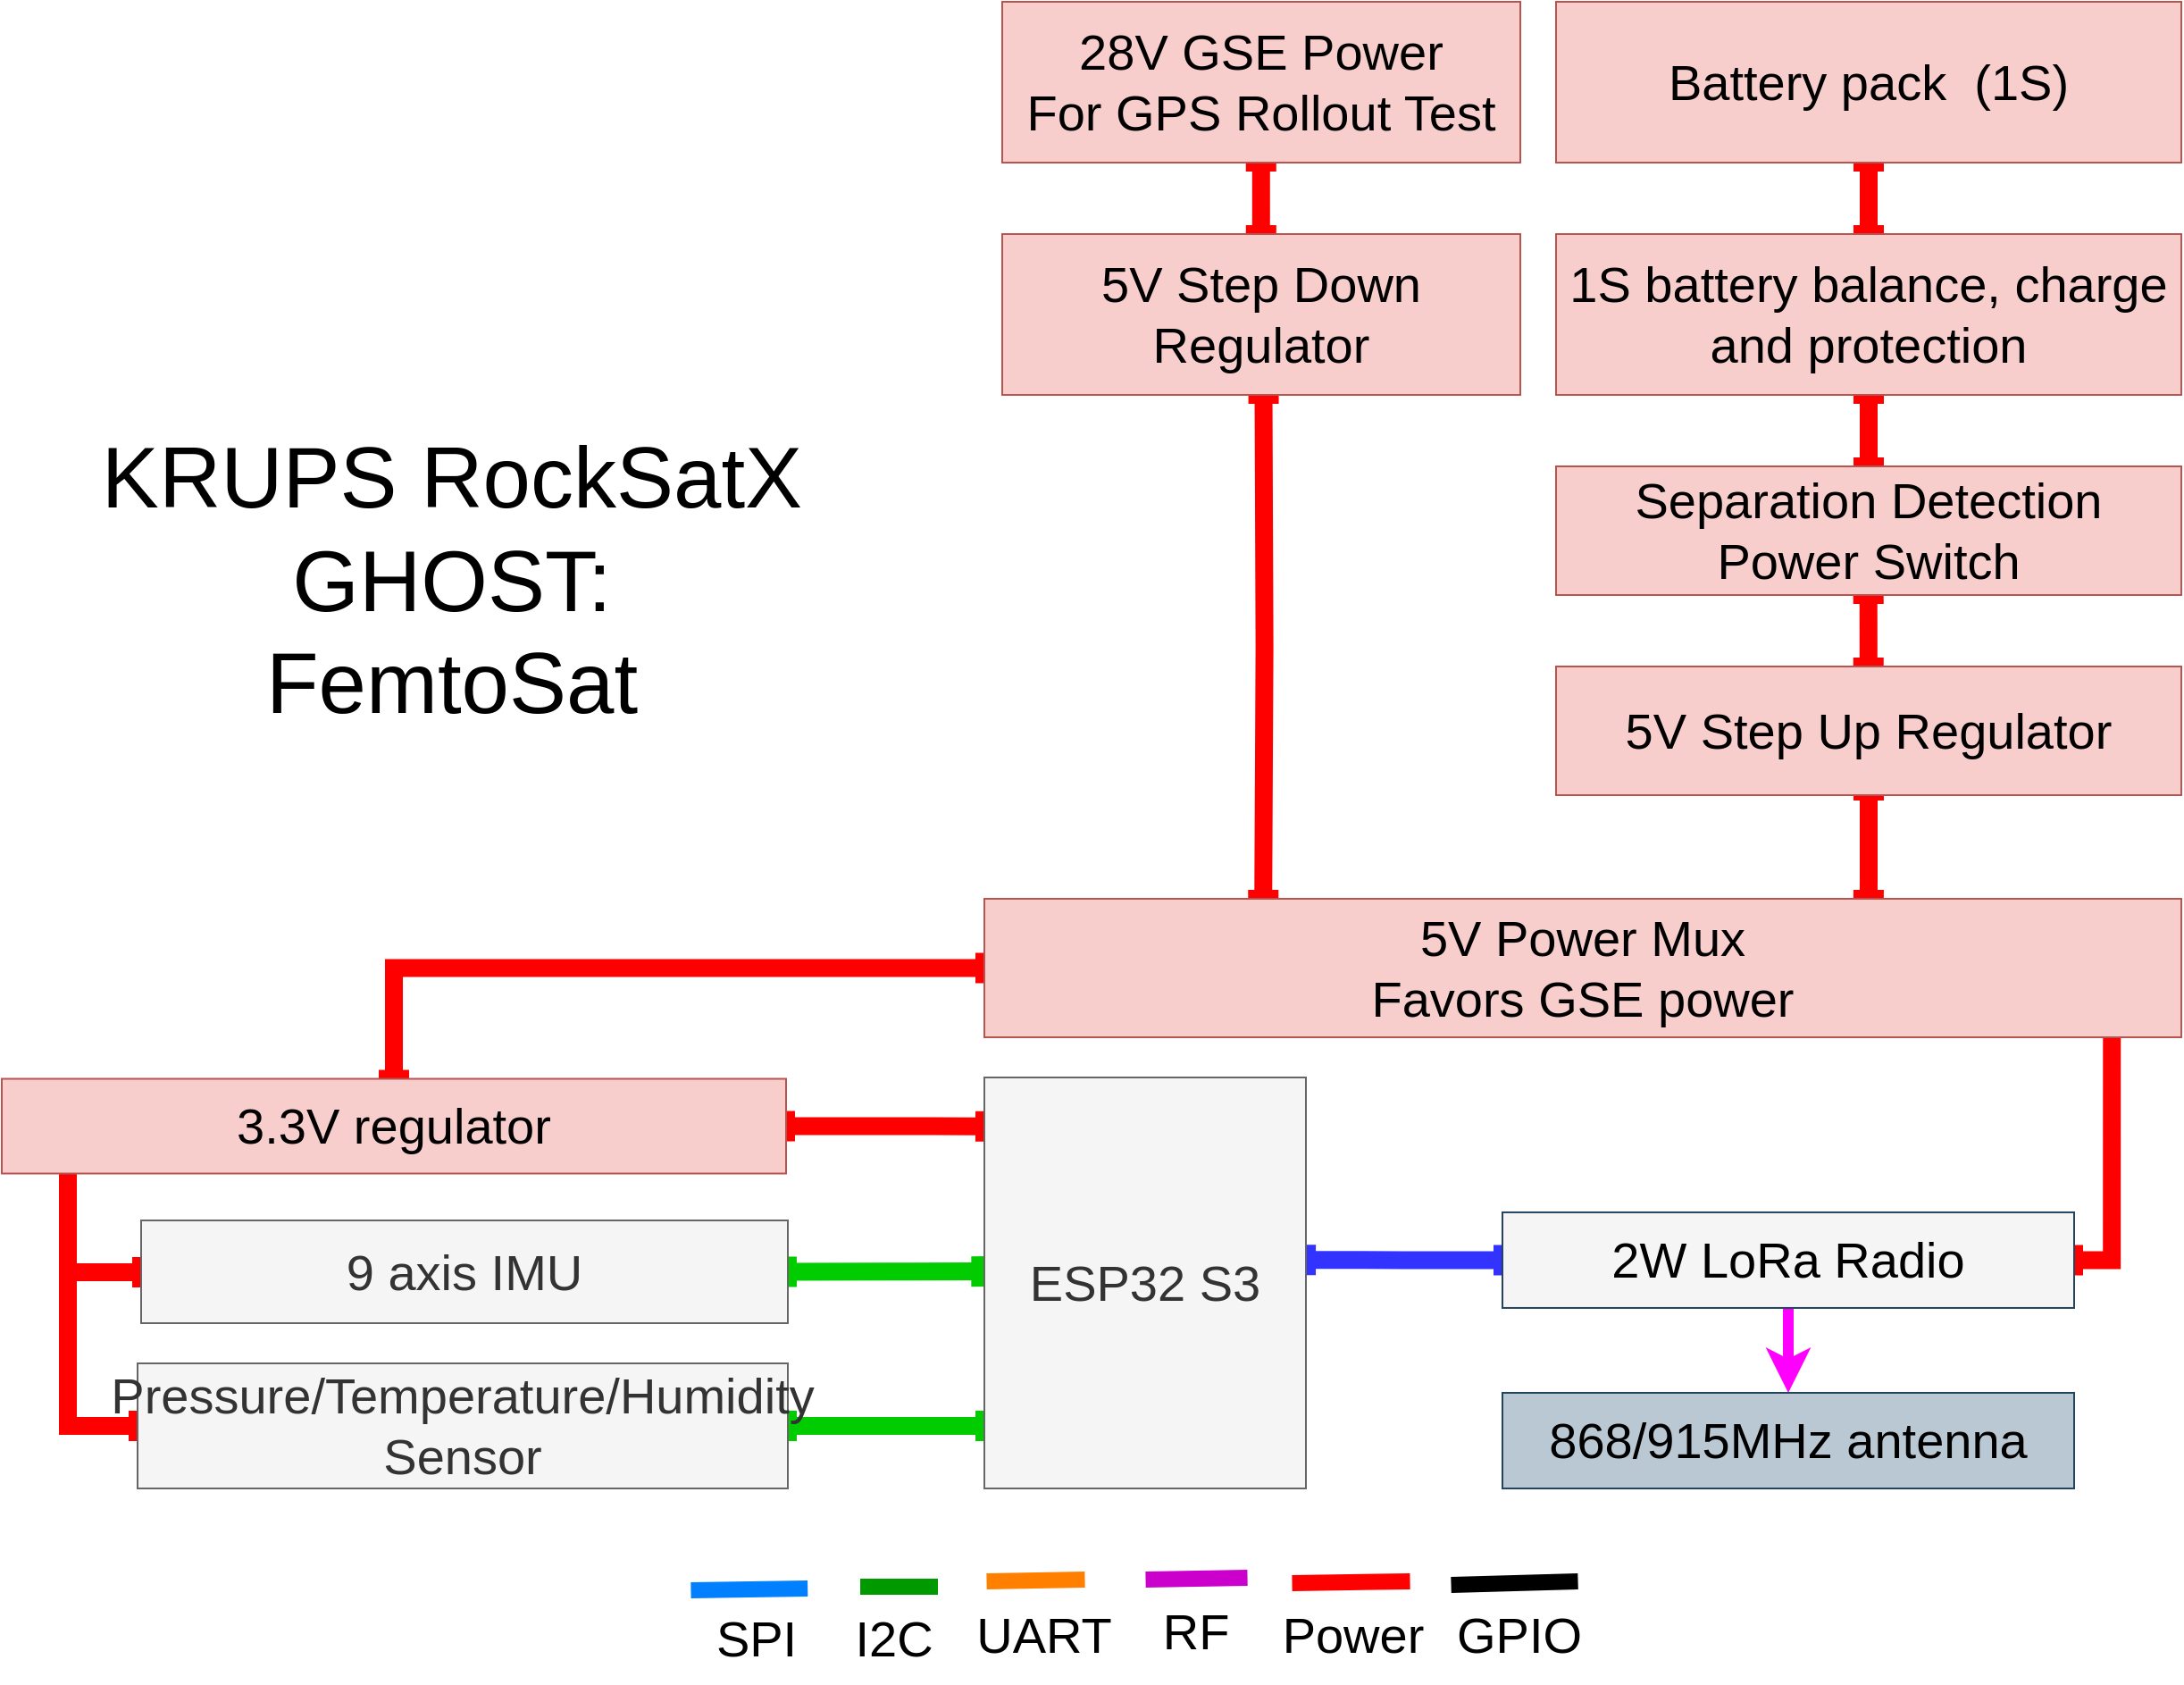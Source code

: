 <mxfile version="26.0.6">
  <diagram name="Page-1" id="rtjZ41WWvcPLetUQ2Lei">
    <mxGraphModel dx="-437" dy="2731" grid="1" gridSize="10" guides="1" tooltips="1" connect="1" arrows="1" fold="1" page="1" pageScale="1" pageWidth="850" pageHeight="1100" math="0" shadow="0">
      <root>
        <mxCell id="0" />
        <mxCell id="1" parent="0" />
        <mxCell id="2i9zkkD1zkJnTm_1SoRj-12" value="" style="edgeStyle=orthogonalEdgeStyle;rounded=0;orthogonalLoop=1;jettySize=auto;html=1;strokeColor=#FF0000;endArrow=baseDash;endFill=0;strokeWidth=10;startArrow=baseDash;startFill=0;exitX=0.5;exitY=1;exitDx=0;exitDy=0;entryX=0.233;entryY=0;entryDx=0;entryDy=0;entryPerimeter=0;" edge="1" parent="1" target="nk0sJlQH5ydXbXhzsZXC-47">
          <mxGeometry relative="1" as="geometry">
            <Array as="points" />
            <mxPoint x="4346.27" y="-742" as="sourcePoint" />
            <mxPoint x="4346.27" y="-702" as="targetPoint" />
          </mxGeometry>
        </mxCell>
        <mxCell id="2i9zkkD1zkJnTm_1SoRj-11" value="" style="edgeStyle=orthogonalEdgeStyle;rounded=0;orthogonalLoop=1;jettySize=auto;html=1;strokeColor=#FF0000;endArrow=baseDash;endFill=0;strokeWidth=10;startArrow=baseDash;startFill=0;exitX=0.5;exitY=1;exitDx=0;exitDy=0;entryX=0.5;entryY=0;entryDx=0;entryDy=0;" edge="1" parent="1">
          <mxGeometry relative="1" as="geometry">
            <Array as="points">
              <mxPoint x="4344.89" y="-842" />
              <mxPoint x="4344.89" y="-842" />
            </Array>
            <mxPoint x="4344.89" y="-872" as="sourcePoint" />
            <mxPoint x="4344.89" y="-832" as="targetPoint" />
          </mxGeometry>
        </mxCell>
        <mxCell id="2i9zkkD1zkJnTm_1SoRj-6" value="" style="edgeStyle=orthogonalEdgeStyle;rounded=0;orthogonalLoop=1;jettySize=auto;html=1;strokeColor=#FF0000;endArrow=baseDash;endFill=0;strokeWidth=10;startArrow=baseDash;startFill=0;exitX=0.5;exitY=0.972;exitDx=0;exitDy=0;entryX=0.5;entryY=0;entryDx=0;entryDy=0;exitPerimeter=0;" edge="1" parent="1" source="2i9zkkD1zkJnTm_1SoRj-4">
          <mxGeometry relative="1" as="geometry">
            <Array as="points">
              <mxPoint x="4685" y="-470" />
            </Array>
            <mxPoint x="4684.93" y="-500" as="sourcePoint" />
            <mxPoint x="4684.93" y="-460" as="targetPoint" />
          </mxGeometry>
        </mxCell>
        <mxCell id="2i9zkkD1zkJnTm_1SoRj-5" value="" style="edgeStyle=orthogonalEdgeStyle;rounded=0;orthogonalLoop=1;jettySize=auto;html=1;strokeColor=#FF0000;endArrow=baseDash;endFill=0;strokeWidth=10;startArrow=baseDash;startFill=0;exitX=0.5;exitY=1;exitDx=0;exitDy=0;entryX=0.5;entryY=0;entryDx=0;entryDy=0;" edge="1" parent="1">
          <mxGeometry relative="1" as="geometry">
            <Array as="points">
              <mxPoint x="4684.86" y="-600" />
              <mxPoint x="4684.86" y="-600" />
            </Array>
            <mxPoint x="4684.86" y="-630" as="sourcePoint" />
            <mxPoint x="4684.86" y="-590" as="targetPoint" />
          </mxGeometry>
        </mxCell>
        <mxCell id="nk0sJlQH5ydXbXhzsZXC-66" style="edgeStyle=orthogonalEdgeStyle;rounded=0;orthogonalLoop=1;jettySize=auto;html=1;strokeWidth=10;endArrow=baseDash;endFill=0;fillColor=#f8cecc;strokeColor=#FF0000;entryX=0;entryY=0.5;entryDx=0;entryDy=0;exitX=0.087;exitY=0.993;exitDx=0;exitDy=0;exitPerimeter=0;" parent="1" edge="1" target="nk0sJlQH5ydXbXhzsZXC-67" source="nk0sJlQH5ydXbXhzsZXC-61">
          <mxGeometry relative="1" as="geometry">
            <mxPoint x="3677" y="-240" as="sourcePoint" />
            <mxPoint x="3716" y="323" as="targetPoint" />
            <Array as="points">
              <mxPoint x="3677" y="-307" />
              <mxPoint x="3677" y="-165" />
            </Array>
          </mxGeometry>
        </mxCell>
        <mxCell id="nk0sJlQH5ydXbXhzsZXC-77" style="edgeStyle=orthogonalEdgeStyle;rounded=0;orthogonalLoop=1;jettySize=auto;html=1;entryX=0;entryY=0.5;entryDx=0;entryDy=0;strokeWidth=10;endArrow=baseDash;endFill=0;fillColor=#fff2cc;strokeColor=#FF0000;startArrow=baseDash;startFill=0;exitX=0.5;exitY=0;exitDx=0;exitDy=0;" parent="1" source="nk0sJlQH5ydXbXhzsZXC-61" target="nk0sJlQH5ydXbXhzsZXC-47" edge="1">
          <mxGeometry relative="1" as="geometry">
            <mxPoint x="4420" y="-470" as="sourcePoint" />
            <Array as="points">
              <mxPoint x="3860" y="-421" />
            </Array>
            <mxPoint x="4420" y="-422" as="targetPoint" />
          </mxGeometry>
        </mxCell>
        <mxCell id="nk0sJlQH5ydXbXhzsZXC-76" style="edgeStyle=orthogonalEdgeStyle;rounded=0;orthogonalLoop=1;jettySize=auto;html=1;entryX=0;entryY=0.5;entryDx=0;entryDy=0;strokeWidth=6;strokeColor=#FF00FF;exitX=0.5;exitY=1;exitDx=0;exitDy=0;" parent="1" source="nk0sJlQH5ydXbXhzsZXC-74" target="nk0sJlQH5ydXbXhzsZXC-75" edge="1">
          <mxGeometry relative="1" as="geometry">
            <mxPoint x="4650" y="-160.52" as="targetPoint" />
            <mxPoint x="4650" y="-207.52" as="sourcePoint" />
            <Array as="points">
              <mxPoint x="4640" y="-203.52" />
              <mxPoint x="4640" y="-203.52" />
            </Array>
          </mxGeometry>
        </mxCell>
        <mxCell id="nk0sJlQH5ydXbXhzsZXC-72" style="edgeStyle=orthogonalEdgeStyle;rounded=0;orthogonalLoop=1;jettySize=auto;html=1;exitX=1;exitY=0.5;exitDx=0;exitDy=0;strokeWidth=10;endArrow=baseDash;endFill=0;strokeColor=#FF0000;startArrow=baseDash;startFill=0;entryX=0;entryY=0.119;entryDx=0;entryDy=0;entryPerimeter=0;" parent="1" source="nk0sJlQH5ydXbXhzsZXC-61" target="nk0sJlQH5ydXbXhzsZXC-69" edge="1">
          <mxGeometry relative="1" as="geometry">
            <mxPoint x="4080" y="-306.14" as="sourcePoint" />
            <mxPoint x="4180" y="-306" as="targetPoint" />
            <Array as="points">
              <mxPoint x="4160" y="-333" />
              <mxPoint x="4190" y="-333" />
            </Array>
          </mxGeometry>
        </mxCell>
        <mxCell id="nk0sJlQH5ydXbXhzsZXC-1" style="edgeStyle=orthogonalEdgeStyle;rounded=0;orthogonalLoop=1;jettySize=auto;html=1;entryX=1;entryY=0.5;entryDx=0;entryDy=0;strokeWidth=10;endArrow=baseDash;endFill=0;startArrow=baseDash;startFill=0;strokeColor=#00CC00;exitX=0;exitY=0.848;exitDx=0;exitDy=0;exitPerimeter=0;" parent="1" edge="1" target="nk0sJlQH5ydXbXhzsZXC-67" source="nk0sJlQH5ydXbXhzsZXC-69">
          <mxGeometry relative="1" as="geometry">
            <mxPoint x="4173.27" y="-190.0" as="sourcePoint" />
            <mxPoint x="4064.89" y="-51.47" as="targetPoint" />
            <Array as="points" />
          </mxGeometry>
        </mxCell>
        <mxCell id="nk0sJlQH5ydXbXhzsZXC-7" style="edgeStyle=orthogonalEdgeStyle;rounded=0;orthogonalLoop=1;jettySize=auto;html=1;strokeWidth=10;endArrow=baseDash;endFill=0;startArrow=baseDash;startFill=0;strokeColor=#00CC00;exitX=-0.013;exitY=0.472;exitDx=0;exitDy=0;exitPerimeter=0;entryX=1;entryY=0.5;entryDx=0;entryDy=0;" parent="1" edge="1" target="nk0sJlQH5ydXbXhzsZXC-58" source="nk0sJlQH5ydXbXhzsZXC-69">
          <mxGeometry relative="1" as="geometry">
            <mxPoint x="4218.92" y="-90.0" as="sourcePoint" />
            <mxPoint x="4070" y="-90" as="targetPoint" />
            <Array as="points" />
          </mxGeometry>
        </mxCell>
        <mxCell id="nk0sJlQH5ydXbXhzsZXC-17" value="" style="edgeStyle=orthogonalEdgeStyle;rounded=0;orthogonalLoop=1;jettySize=auto;html=1;strokeColor=#FF0000;endArrow=baseDash;endFill=0;strokeWidth=10;startArrow=baseDash;startFill=0;exitX=0.5;exitY=1;exitDx=0;exitDy=0;entryX=0.5;entryY=0;entryDx=0;entryDy=0;" parent="1" source="nk0sJlQH5ydXbXhzsZXC-62" target="nk0sJlQH5ydXbXhzsZXC-60" edge="1">
          <mxGeometry relative="1" as="geometry">
            <Array as="points">
              <mxPoint x="4685" y="-712" />
              <mxPoint x="4685" y="-712" />
            </Array>
            <mxPoint x="5180" y="-622" as="sourcePoint" />
            <mxPoint x="5217.2" y="-622" as="targetPoint" />
          </mxGeometry>
        </mxCell>
        <mxCell id="nk0sJlQH5ydXbXhzsZXC-22" style="edgeStyle=orthogonalEdgeStyle;rounded=0;orthogonalLoop=1;jettySize=auto;html=1;strokeWidth=10;endArrow=baseDash;endFill=0;fillColor=#f8cecc;strokeColor=#FF0000;entryX=0;entryY=0.5;entryDx=0;entryDy=0;" parent="1" target="nk0sJlQH5ydXbXhzsZXC-58" edge="1">
          <mxGeometry relative="1" as="geometry">
            <mxPoint x="3677" y="-310" as="sourcePoint" />
            <mxPoint x="3690" y="230" as="targetPoint" />
            <Array as="points">
              <mxPoint x="3677" y="-251" />
              <mxPoint x="3718" y="-251" />
            </Array>
          </mxGeometry>
        </mxCell>
        <mxCell id="nk0sJlQH5ydXbXhzsZXC-23" value="" style="endArrow=none;html=1;rounded=1;fontSize=29;strokeColor=#009900;strokeWidth=9;endFill=0;" parent="1" edge="1">
          <mxGeometry width="50" height="50" relative="1" as="geometry">
            <mxPoint x="4120.52" y="-75" as="sourcePoint" />
            <mxPoint x="4164.02" y="-75" as="targetPoint" />
          </mxGeometry>
        </mxCell>
        <mxCell id="nk0sJlQH5ydXbXhzsZXC-24" value="SPI" style="text;html=1;align=center;verticalAlign=middle;resizable=0;points=[];autosize=1;strokeColor=none;fillColor=none;fontSize=28;" parent="1" vertex="1">
          <mxGeometry x="4027.27" y="-71" width="70" height="50" as="geometry" />
        </mxCell>
        <mxCell id="nk0sJlQH5ydXbXhzsZXC-25" value="" style="endArrow=none;html=1;rounded=1;fontSize=29;strokeColor=#007FFF;strokeWidth=9;exitX=-0.022;exitY=-0.04;exitDx=0;exitDy=0;exitPerimeter=0;entryX=0.912;entryY=-0.06;entryDx=0;entryDy=0;entryPerimeter=0;endFill=0;" parent="1" source="nk0sJlQH5ydXbXhzsZXC-24" target="nk0sJlQH5ydXbXhzsZXC-24" edge="1">
          <mxGeometry width="50" height="50" relative="1" as="geometry">
            <mxPoint x="4040.27" y="-35" as="sourcePoint" />
            <mxPoint x="4090.27" y="-85" as="targetPoint" />
          </mxGeometry>
        </mxCell>
        <mxCell id="nk0sJlQH5ydXbXhzsZXC-26" value="I2C" style="text;html=1;align=center;verticalAlign=middle;resizable=0;points=[];autosize=1;strokeColor=none;fillColor=none;fontSize=28;" parent="1" vertex="1">
          <mxGeometry x="4104.27" y="-71" width="70" height="50" as="geometry" />
        </mxCell>
        <mxCell id="nk0sJlQH5ydXbXhzsZXC-27" value="" style="endArrow=none;html=1;rounded=1;fontSize=29;strokeColor=#FF8000;strokeWidth=9;endFill=0;" parent="1" edge="1">
          <mxGeometry width="50" height="50" relative="1" as="geometry">
            <mxPoint x="4191.27" y="-78" as="sourcePoint" />
            <mxPoint x="4246.27" y="-79" as="targetPoint" />
          </mxGeometry>
        </mxCell>
        <mxCell id="nk0sJlQH5ydXbXhzsZXC-28" value="UART" style="text;html=1;align=center;verticalAlign=middle;resizable=0;points=[];autosize=1;strokeColor=none;fillColor=none;fontSize=28;" parent="1" vertex="1">
          <mxGeometry x="4173.27" y="-73" width="100" height="50" as="geometry" />
        </mxCell>
        <mxCell id="nk0sJlQH5ydXbXhzsZXC-29" value="" style="endArrow=none;html=1;rounded=1;fontSize=29;strokeColor=#000000;strokeWidth=9;endFill=0;" parent="1" edge="1">
          <mxGeometry width="50" height="50" relative="1" as="geometry">
            <mxPoint x="4451.27" y="-76.0" as="sourcePoint" />
            <mxPoint x="4522.27" y="-78" as="targetPoint" />
          </mxGeometry>
        </mxCell>
        <mxCell id="nk0sJlQH5ydXbXhzsZXC-30" value="GPIO" style="text;html=1;align=center;verticalAlign=middle;resizable=0;points=[];autosize=1;strokeColor=none;fillColor=none;fontSize=28;" parent="1" vertex="1">
          <mxGeometry x="4444.27" y="-73" width="90" height="50" as="geometry" />
        </mxCell>
        <mxCell id="nk0sJlQH5ydXbXhzsZXC-31" value="" style="endArrow=none;html=1;rounded=1;fontSize=29;strokeColor=#CC00CC;strokeWidth=9;endFill=0;" parent="1" edge="1">
          <mxGeometry width="50" height="50" relative="1" as="geometry">
            <mxPoint x="4280.27" y="-79" as="sourcePoint" />
            <mxPoint x="4337.27" y="-80" as="targetPoint" />
          </mxGeometry>
        </mxCell>
        <mxCell id="nk0sJlQH5ydXbXhzsZXC-32" value="RF" style="text;html=1;align=center;verticalAlign=middle;resizable=0;points=[];autosize=1;strokeColor=none;fillColor=none;fontSize=28;" parent="1" vertex="1">
          <mxGeometry x="4278.09" y="-75" width="60" height="50" as="geometry" />
        </mxCell>
        <mxCell id="nk0sJlQH5ydXbXhzsZXC-33" value="" style="endArrow=none;html=1;rounded=1;fontSize=29;strokeColor=#FF0000;strokeWidth=9;endFill=0;" parent="1" edge="1">
          <mxGeometry width="50" height="50" relative="1" as="geometry">
            <mxPoint x="4362.27" y="-77" as="sourcePoint" />
            <mxPoint x="4428.27" y="-78" as="targetPoint" />
          </mxGeometry>
        </mxCell>
        <mxCell id="nk0sJlQH5ydXbXhzsZXC-34" value="Power" style="text;html=1;align=center;verticalAlign=middle;resizable=0;points=[];autosize=1;strokeColor=none;fillColor=none;fontSize=28;" parent="1" vertex="1">
          <mxGeometry x="4346.27" y="-73" width="100" height="50" as="geometry" />
        </mxCell>
        <mxCell id="nk0sJlQH5ydXbXhzsZXC-36" style="edgeStyle=orthogonalEdgeStyle;rounded=0;orthogonalLoop=1;jettySize=auto;html=1;strokeWidth=10;endArrow=baseDash;endFill=0;fillColor=#f8cecc;strokeColor=#FF0000;entryX=1;entryY=0.5;entryDx=0;entryDy=0;exitX=0.942;exitY=1.002;exitDx=0;exitDy=0;exitPerimeter=0;" parent="1" source="nk0sJlQH5ydXbXhzsZXC-47" target="nk0sJlQH5ydXbXhzsZXC-74" edge="1">
          <mxGeometry relative="1" as="geometry">
            <mxPoint x="4940" y="-370.0" as="sourcePoint" />
            <mxPoint x="4900" y="-116.91" as="targetPoint" />
            <Array as="points">
              <mxPoint x="4821" y="-258" />
            </Array>
          </mxGeometry>
        </mxCell>
        <mxCell id="nk0sJlQH5ydXbXhzsZXC-38" value="" style="edgeStyle=orthogonalEdgeStyle;rounded=0;orthogonalLoop=1;jettySize=auto;html=1;endArrow=baseDash;endFill=0;startArrow=baseDash;startFill=0;strokeWidth=10;strokeColor=#3333FF;exitX=0;exitY=0.5;exitDx=0;exitDy=0;entryX=1.003;entryY=0.444;entryDx=0;entryDy=0;entryPerimeter=0;" parent="1" source="nk0sJlQH5ydXbXhzsZXC-74" target="nk0sJlQH5ydXbXhzsZXC-69" edge="1">
          <mxGeometry relative="1" as="geometry">
            <mxPoint x="4480" y="-110" as="sourcePoint" />
            <mxPoint x="4390" y="-150" as="targetPoint" />
            <Array as="points" />
          </mxGeometry>
        </mxCell>
        <mxCell id="nk0sJlQH5ydXbXhzsZXC-47" value="5V Power Mux&lt;br&gt;Favors GSE power" style="rounded=0;whiteSpace=wrap;html=1;fillColor=#f8cecc;strokeColor=#b85450;fontSize=28;" parent="1" vertex="1">
          <mxGeometry x="4190" y="-460" width="670" height="77.5" as="geometry" />
        </mxCell>
        <mxCell id="nk0sJlQH5ydXbXhzsZXC-51" style="edgeStyle=orthogonalEdgeStyle;rounded=0;orthogonalLoop=1;jettySize=auto;html=1;entryX=0.5;entryY=1;entryDx=0;entryDy=0;strokeWidth=10;endArrow=baseDash;endFill=0;strokeColor=#FF0000;startArrow=baseDash;startFill=0;fillColor=#f8cecc;exitX=0.5;exitY=0;exitDx=0;exitDy=0;" parent="1" source="nk0sJlQH5ydXbXhzsZXC-62" target="nk0sJlQH5ydXbXhzsZXC-52" edge="1">
          <mxGeometry relative="1" as="geometry">
            <mxPoint x="5112.36" y="-802" as="sourcePoint" />
            <mxPoint x="5050.0" y="-802" as="targetPoint" />
          </mxGeometry>
        </mxCell>
        <mxCell id="nk0sJlQH5ydXbXhzsZXC-52" value="&lt;font style=&quot;font-size: 28px;&quot;&gt;Battery pack&amp;nbsp; (1S)&lt;/font&gt;" style="rounded=0;whiteSpace=wrap;html=1;fillColor=#f8cecc;strokeColor=#b85450;fontSize=28;" parent="1" vertex="1">
          <mxGeometry x="4510" y="-962" width="350" height="90" as="geometry" />
        </mxCell>
        <mxCell id="nk0sJlQH5ydXbXhzsZXC-58" value="&lt;div&gt;9 axis IMU&lt;/div&gt;" style="rounded=0;whiteSpace=wrap;html=1;fillColor=#f5f5f5;strokeColor=#666666;fontSize=28;fontColor=#333333;" parent="1" vertex="1">
          <mxGeometry x="3718" y="-280" width="362" height="57.5" as="geometry" />
        </mxCell>
        <mxCell id="nk0sJlQH5ydXbXhzsZXC-60" value="Separation Detection Power Switch " style="rounded=0;whiteSpace=wrap;html=1;fillColor=#f8cecc;strokeColor=#b85450;fontSize=28;" parent="1" vertex="1">
          <mxGeometry x="4510" y="-702" width="350" height="72" as="geometry" />
        </mxCell>
        <mxCell id="nk0sJlQH5ydXbXhzsZXC-61" value="3.3V regulator" style="rounded=0;whiteSpace=wrap;html=1;fillColor=#f8cecc;strokeColor=#b85450;fontSize=28;" parent="1" vertex="1">
          <mxGeometry x="3640" y="-359.25" width="439" height="53" as="geometry" />
        </mxCell>
        <mxCell id="nk0sJlQH5ydXbXhzsZXC-62" value="&lt;font style=&quot;font-size: 28px;&quot;&gt;1S battery balance, charge and protection&lt;/font&gt;" style="rounded=0;whiteSpace=wrap;html=1;fillColor=#f8cecc;strokeColor=#b85450;fontSize=28;" parent="1" vertex="1">
          <mxGeometry x="4510" y="-832" width="350" height="90" as="geometry" />
        </mxCell>
        <mxCell id="nk0sJlQH5ydXbXhzsZXC-67" value="Pressure/Temperature/Humidity Sensor" style="rounded=0;whiteSpace=wrap;html=1;fillColor=#f5f5f5;strokeColor=#666666;fontSize=28;fontColor=#333333;" parent="1" vertex="1">
          <mxGeometry x="3716" y="-200" width="364" height="70" as="geometry" />
        </mxCell>
        <mxCell id="nk0sJlQH5ydXbXhzsZXC-69" value="ESP32 S3" style="rounded=0;whiteSpace=wrap;html=1;fillColor=#f5f5f5;fontSize=28;fontColor=#333333;strokeColor=#666666;" parent="1" vertex="1">
          <mxGeometry x="4190" y="-360" width="180" height="230" as="geometry" />
        </mxCell>
        <mxCell id="nk0sJlQH5ydXbXhzsZXC-74" value="2W LoRa Radio" style="rounded=0;whiteSpace=wrap;html=1;fontSize=28;fillColor=#F5F5F5;strokeColor=#23445d;" parent="1" vertex="1">
          <mxGeometry x="4480" y="-284.52" width="320" height="53.5" as="geometry" />
        </mxCell>
        <mxCell id="nk0sJlQH5ydXbXhzsZXC-75" value="868/915MHz antenna" style="rounded=0;whiteSpace=wrap;html=1;fontSize=28;fillColor=#bac8d3;strokeColor=#23445d;direction=south;" parent="1" vertex="1">
          <mxGeometry x="4480" y="-183.52" width="320" height="53.52" as="geometry" />
        </mxCell>
        <mxCell id="nk0sJlQH5ydXbXhzsZXC-82" value="&lt;div&gt;&lt;font style=&quot;font-size: 48px;&quot;&gt;KRUPS RockSatX GHOST: &lt;br&gt;&lt;/font&gt;&lt;/div&gt;&lt;div&gt;&lt;font style=&quot;font-size: 48px;&quot;&gt;FemtoSat&lt;br&gt;&lt;/font&gt;&lt;/div&gt;" style="text;html=1;align=center;verticalAlign=middle;whiteSpace=wrap;rounded=0;" parent="1" vertex="1">
          <mxGeometry x="3687.27" y="-758" width="410" height="240" as="geometry" />
        </mxCell>
        <mxCell id="2i9zkkD1zkJnTm_1SoRj-4" value="5V Step Up Regulator" style="rounded=0;whiteSpace=wrap;html=1;fillColor=#f8cecc;strokeColor=#b85450;fontSize=28;" vertex="1" parent="1">
          <mxGeometry x="4510" y="-590" width="350" height="72" as="geometry" />
        </mxCell>
        <mxCell id="2i9zkkD1zkJnTm_1SoRj-7" value="&lt;div&gt;28V GSE Power&lt;/div&gt;&lt;div&gt;For GPS Rollout Test&lt;br&gt;&lt;/div&gt;" style="rounded=0;whiteSpace=wrap;html=1;fillColor=#f8cecc;strokeColor=#b85450;fontSize=28;" vertex="1" parent="1">
          <mxGeometry x="4200" y="-962" width="290" height="90" as="geometry" />
        </mxCell>
        <mxCell id="2i9zkkD1zkJnTm_1SoRj-9" value="5V Step Down Regulator" style="rounded=0;whiteSpace=wrap;html=1;fillColor=#f8cecc;strokeColor=#b85450;fontSize=28;" vertex="1" parent="1">
          <mxGeometry x="4200" y="-832" width="290" height="90" as="geometry" />
        </mxCell>
      </root>
    </mxGraphModel>
  </diagram>
</mxfile>
